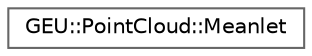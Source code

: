digraph "Gráfico de jerarquía de clases"
{
 // LATEX_PDF_SIZE
  bgcolor="transparent";
  edge [fontname=Helvetica,fontsize=10,labelfontname=Helvetica,labelfontsize=10];
  node [fontname=Helvetica,fontsize=10,shape=box,height=0.2,width=0.4];
  rankdir="LR";
  Node0 [id="Node000000",label="GEU::PointCloud::Meanlet",height=0.2,width=0.4,color="grey40", fillcolor="white", style="filled",URL="$d0/d07/struct_g_e_u_1_1_point_cloud_1_1_meanlet.html",tooltip=" "];
}

